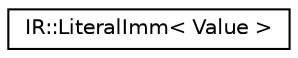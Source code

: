 digraph "Graphical Class Hierarchy"
{
  edge [fontname="Helvetica",fontsize="10",labelfontname="Helvetica",labelfontsize="10"];
  node [fontname="Helvetica",fontsize="10",shape=record];
  rankdir="LR";
  Node0 [label="IR::LiteralImm\< Value \>",height=0.2,width=0.4,color="black", fillcolor="white", style="filled",URL="$struct_i_r_1_1_literal_imm.html"];
}
